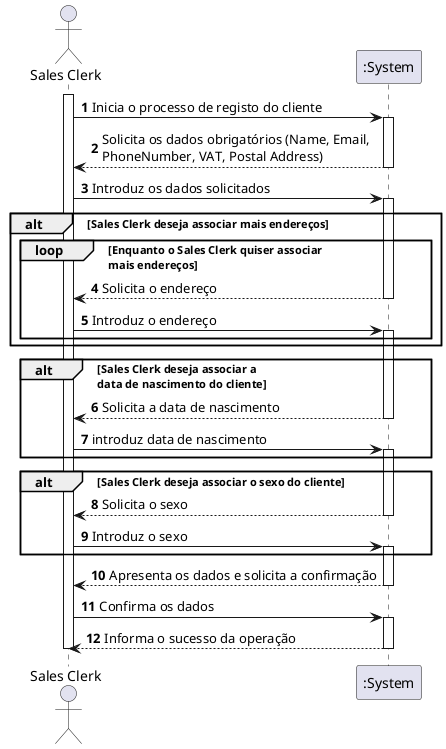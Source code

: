 @startuml

autonumber
actor "Sales Clerk" as SC

activate SC
SC -> ":System" : Inicia o processo de registo do cliente
activate ":System"
":System" --> SC : Solicita os dados obrigatórios (Name, Email, \nPhoneNumber, VAT, Postal Address)
deactivate ":System"
SC -> ":System" : Introduz os dados solicitados
activate ":System"



alt Sales Clerk deseja associar mais endereços
loop Enquanto o Sales Clerk quiser associar \nmais endereços
":System" --> SC : Solicita o endereço
deactivate ":System"


SC -> ":System" : Introduz o endereço
activate ":System"
end
end
alt Sales Clerk deseja associar a \ndata de nascimento do cliente
activate ":System"
":System" --> SC : Solicita a data de nascimento
deactivate ":System"
SC -> ":System" : introduz data de nascimento
activate ":System"
end
alt Sales Clerk deseja associar o sexo do cliente
":System" --> SC : Solicita o sexo
deactivate ":System"
SC -> ":System" : Introduz o sexo
activate ":System"
end
":System" --> SC : Apresenta os dados e solicita a confirmação
deactivate ":System"
SC -> ":System" : Confirma os dados
activate ":System"
":System" --> SC : Informa o sucesso da operação
deactivate ":System"
deactivate SC



@enduml